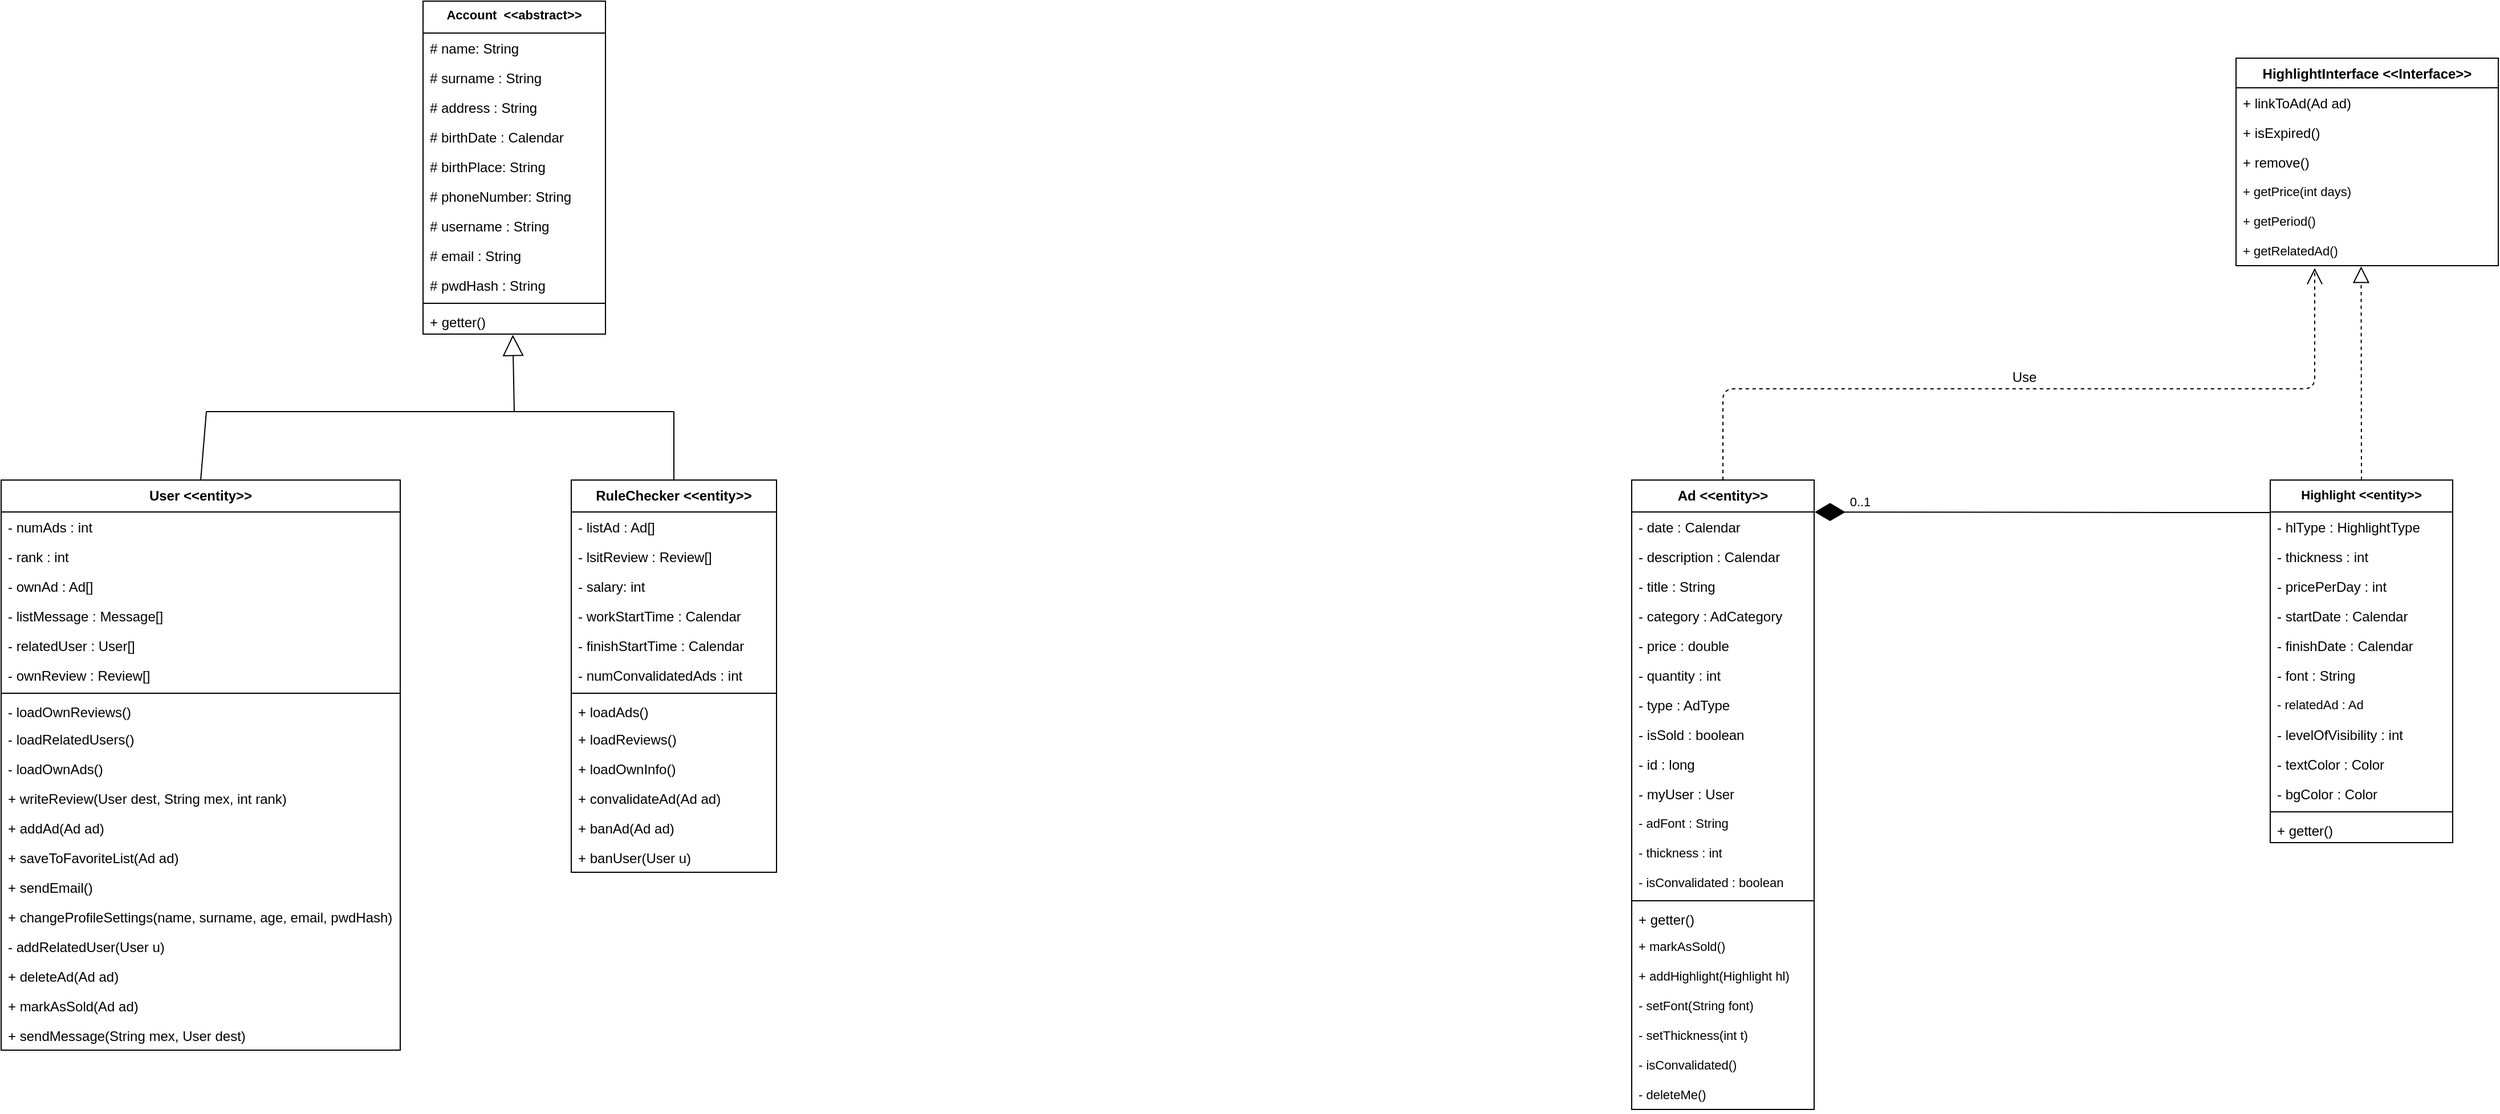 <mxfile version="12.4.2" type="device" pages="1"><diagram name="Page-1" id="9f46799a-70d6-7492-0946-bef42562c5a5"><mxGraphModel dx="1626" dy="593" grid="1" gridSize="10" guides="1" tooltips="1" connect="1" arrows="1" fold="1" page="1" pageScale="1" pageWidth="1100" pageHeight="850" background="#ffffff" math="0" shadow="0"><root><mxCell id="0"/><mxCell id="1" parent="0"/><mxCell id="7zNZtjdZi8V7r8cjKCgU-13" value="Account  &lt;&lt;abstract&gt;&gt;" style="swimlane;fontStyle=1;align=center;verticalAlign=top;childLayout=stackLayout;horizontal=1;startSize=28;horizontalStack=0;resizeParent=1;resizeParentMax=0;resizeLast=0;collapsible=1;marginBottom=0;spacing=1;fontSize=11;" parent="1" vertex="1"><mxGeometry x="60" y="20" width="160" height="292" as="geometry"/></mxCell><mxCell id="7zNZtjdZi8V7r8cjKCgU-14" value="# name: String" style="text;strokeColor=none;fillColor=none;align=left;verticalAlign=top;spacingLeft=4;spacingRight=4;overflow=hidden;rotatable=0;points=[[0,0.5],[1,0.5]];portConstraint=eastwest;" parent="7zNZtjdZi8V7r8cjKCgU-13" vertex="1"><mxGeometry y="28" width="160" height="26" as="geometry"/></mxCell><mxCell id="7zNZtjdZi8V7r8cjKCgU-17" value="# surname : String" style="text;strokeColor=none;fillColor=none;align=left;verticalAlign=top;spacingLeft=4;spacingRight=4;overflow=hidden;rotatable=0;points=[[0,0.5],[1,0.5]];portConstraint=eastwest;" parent="7zNZtjdZi8V7r8cjKCgU-13" vertex="1"><mxGeometry y="54" width="160" height="26" as="geometry"/></mxCell><mxCell id="7zNZtjdZi8V7r8cjKCgU-19" value="# address : String" style="text;strokeColor=none;fillColor=none;align=left;verticalAlign=top;spacingLeft=4;spacingRight=4;overflow=hidden;rotatable=0;points=[[0,0.5],[1,0.5]];portConstraint=eastwest;" parent="7zNZtjdZi8V7r8cjKCgU-13" vertex="1"><mxGeometry y="80" width="160" height="26" as="geometry"/></mxCell><mxCell id="7zNZtjdZi8V7r8cjKCgU-21" value="# birthDate : Calendar" style="text;strokeColor=none;fillColor=none;align=left;verticalAlign=top;spacingLeft=4;spacingRight=4;overflow=hidden;rotatable=0;points=[[0,0.5],[1,0.5]];portConstraint=eastwest;" parent="7zNZtjdZi8V7r8cjKCgU-13" vertex="1"><mxGeometry y="106" width="160" height="26" as="geometry"/></mxCell><mxCell id="7zNZtjdZi8V7r8cjKCgU-20" value="# birthPlace: String " style="text;strokeColor=none;fillColor=none;align=left;verticalAlign=top;spacingLeft=4;spacingRight=4;overflow=hidden;rotatable=0;points=[[0,0.5],[1,0.5]];portConstraint=eastwest;" parent="7zNZtjdZi8V7r8cjKCgU-13" vertex="1"><mxGeometry y="132" width="160" height="26" as="geometry"/></mxCell><mxCell id="xK-pDy_5hE8jFcrs5OAE-2" value="# phoneNumber: String " style="text;strokeColor=none;fillColor=none;align=left;verticalAlign=top;spacingLeft=4;spacingRight=4;overflow=hidden;rotatable=0;points=[[0,0.5],[1,0.5]];portConstraint=eastwest;" vertex="1" parent="7zNZtjdZi8V7r8cjKCgU-13"><mxGeometry y="158" width="160" height="26" as="geometry"/></mxCell><mxCell id="7zNZtjdZi8V7r8cjKCgU-31" value="# username : String" style="text;strokeColor=none;fillColor=none;align=left;verticalAlign=top;spacingLeft=4;spacingRight=4;overflow=hidden;rotatable=0;points=[[0,0.5],[1,0.5]];portConstraint=eastwest;" parent="7zNZtjdZi8V7r8cjKCgU-13" vertex="1"><mxGeometry y="184" width="160" height="26" as="geometry"/></mxCell><mxCell id="7zNZtjdZi8V7r8cjKCgU-30" value="# email : String" style="text;strokeColor=none;fillColor=none;align=left;verticalAlign=top;spacingLeft=4;spacingRight=4;overflow=hidden;rotatable=0;points=[[0,0.5],[1,0.5]];portConstraint=eastwest;" parent="7zNZtjdZi8V7r8cjKCgU-13" vertex="1"><mxGeometry y="210" width="160" height="26" as="geometry"/></mxCell><mxCell id="7zNZtjdZi8V7r8cjKCgU-23" value="# pwdHash : String" style="text;strokeColor=none;fillColor=none;align=left;verticalAlign=top;spacingLeft=4;spacingRight=4;overflow=hidden;rotatable=0;points=[[0,0.5],[1,0.5]];portConstraint=eastwest;" parent="7zNZtjdZi8V7r8cjKCgU-13" vertex="1"><mxGeometry y="236" width="160" height="26" as="geometry"/></mxCell><mxCell id="7zNZtjdZi8V7r8cjKCgU-15" value="" style="line;strokeWidth=1;fillColor=none;align=left;verticalAlign=middle;spacingTop=-1;spacingLeft=3;spacingRight=3;rotatable=0;labelPosition=right;points=[];portConstraint=eastwest;" parent="7zNZtjdZi8V7r8cjKCgU-13" vertex="1"><mxGeometry y="262" width="160" height="6" as="geometry"/></mxCell><mxCell id="7zNZtjdZi8V7r8cjKCgU-16" value="+ getter()" style="text;strokeColor=none;fillColor=none;align=left;verticalAlign=top;spacingLeft=4;spacingRight=4;overflow=hidden;rotatable=0;points=[[0,0.5],[1,0.5]];portConstraint=eastwest;" parent="7zNZtjdZi8V7r8cjKCgU-13" vertex="1"><mxGeometry y="268" width="160" height="24" as="geometry"/></mxCell><mxCell id="7zNZtjdZi8V7r8cjKCgU-32" value="User &lt;&lt;entity&gt;&gt;" style="swimlane;fontStyle=1;align=center;verticalAlign=top;childLayout=stackLayout;horizontal=1;startSize=28;horizontalStack=0;resizeParent=1;resizeParentMax=0;resizeLast=0;collapsible=1;marginBottom=0;" parent="1" vertex="1"><mxGeometry x="-310" y="440" width="350" height="500" as="geometry"/></mxCell><mxCell id="7zNZtjdZi8V7r8cjKCgU-33" value="- numAds : int" style="text;strokeColor=none;fillColor=none;align=left;verticalAlign=top;spacingLeft=4;spacingRight=4;overflow=hidden;rotatable=0;points=[[0,0.5],[1,0.5]];portConstraint=eastwest;" parent="7zNZtjdZi8V7r8cjKCgU-32" vertex="1"><mxGeometry y="28" width="350" height="26" as="geometry"/></mxCell><mxCell id="7zNZtjdZi8V7r8cjKCgU-34" value="- rank : int" style="text;strokeColor=none;fillColor=none;align=left;verticalAlign=top;spacingLeft=4;spacingRight=4;overflow=hidden;rotatable=0;points=[[0,0.5],[1,0.5]];portConstraint=eastwest;" parent="7zNZtjdZi8V7r8cjKCgU-32" vertex="1"><mxGeometry y="54" width="350" height="26" as="geometry"/></mxCell><mxCell id="7zNZtjdZi8V7r8cjKCgU-35" value="- ownAd : Ad[]" style="text;strokeColor=none;fillColor=none;align=left;verticalAlign=top;spacingLeft=4;spacingRight=4;overflow=hidden;rotatable=0;points=[[0,0.5],[1,0.5]];portConstraint=eastwest;" parent="7zNZtjdZi8V7r8cjKCgU-32" vertex="1"><mxGeometry y="80" width="350" height="26" as="geometry"/></mxCell><mxCell id="7zNZtjdZi8V7r8cjKCgU-36" value="- listMessage : Message[]" style="text;strokeColor=none;fillColor=none;align=left;verticalAlign=top;spacingLeft=4;spacingRight=4;overflow=hidden;rotatable=0;points=[[0,0.5],[1,0.5]];portConstraint=eastwest;" parent="7zNZtjdZi8V7r8cjKCgU-32" vertex="1"><mxGeometry y="106" width="350" height="26" as="geometry"/></mxCell><mxCell id="7zNZtjdZi8V7r8cjKCgU-37" value="- relatedUser : User[]" style="text;strokeColor=none;fillColor=none;align=left;verticalAlign=top;spacingLeft=4;spacingRight=4;overflow=hidden;rotatable=0;points=[[0,0.5],[1,0.5]];portConstraint=eastwest;" parent="7zNZtjdZi8V7r8cjKCgU-32" vertex="1"><mxGeometry y="132" width="350" height="26" as="geometry"/></mxCell><mxCell id="7zNZtjdZi8V7r8cjKCgU-38" value="- ownReview : Review[]" style="text;strokeColor=none;fillColor=none;align=left;verticalAlign=top;spacingLeft=4;spacingRight=4;overflow=hidden;rotatable=0;points=[[0,0.5],[1,0.5]];portConstraint=eastwest;" parent="7zNZtjdZi8V7r8cjKCgU-32" vertex="1"><mxGeometry y="158" width="350" height="26" as="geometry"/></mxCell><mxCell id="7zNZtjdZi8V7r8cjKCgU-42" value="" style="line;strokeWidth=1;fillColor=none;align=left;verticalAlign=middle;spacingTop=-1;spacingLeft=3;spacingRight=3;rotatable=0;labelPosition=right;points=[];portConstraint=eastwest;" parent="7zNZtjdZi8V7r8cjKCgU-32" vertex="1"><mxGeometry y="184" width="350" height="6" as="geometry"/></mxCell><mxCell id="7zNZtjdZi8V7r8cjKCgU-43" value="- loadOwnReviews()" style="text;strokeColor=none;fillColor=none;align=left;verticalAlign=top;spacingLeft=4;spacingRight=4;overflow=hidden;rotatable=0;points=[[0,0.5],[1,0.5]];portConstraint=eastwest;" parent="7zNZtjdZi8V7r8cjKCgU-32" vertex="1"><mxGeometry y="190" width="350" height="24" as="geometry"/></mxCell><mxCell id="7zNZtjdZi8V7r8cjKCgU-56" value="- loadRelatedUsers()" style="text;strokeColor=none;fillColor=none;align=left;verticalAlign=top;spacingLeft=4;spacingRight=4;overflow=hidden;rotatable=0;points=[[0,0.5],[1,0.5]];portConstraint=eastwest;" parent="7zNZtjdZi8V7r8cjKCgU-32" vertex="1"><mxGeometry y="214" width="350" height="26" as="geometry"/></mxCell><mxCell id="7zNZtjdZi8V7r8cjKCgU-58" value="- loadOwnAds()" style="text;strokeColor=none;fillColor=none;align=left;verticalAlign=top;spacingLeft=4;spacingRight=4;overflow=hidden;rotatable=0;points=[[0,0.5],[1,0.5]];portConstraint=eastwest;" parent="7zNZtjdZi8V7r8cjKCgU-32" vertex="1"><mxGeometry y="240" width="350" height="26" as="geometry"/></mxCell><mxCell id="7zNZtjdZi8V7r8cjKCgU-59" value="+ writeReview(User dest, String mex, int rank)" style="text;strokeColor=none;fillColor=none;align=left;verticalAlign=top;spacingLeft=4;spacingRight=4;overflow=hidden;rotatable=0;points=[[0,0.5],[1,0.5]];portConstraint=eastwest;" parent="7zNZtjdZi8V7r8cjKCgU-32" vertex="1"><mxGeometry y="266" width="350" height="26" as="geometry"/></mxCell><mxCell id="7zNZtjdZi8V7r8cjKCgU-60" value="+ addAd(Ad ad)" style="text;strokeColor=none;fillColor=none;align=left;verticalAlign=top;spacingLeft=4;spacingRight=4;overflow=hidden;rotatable=0;points=[[0,0.5],[1,0.5]];portConstraint=eastwest;" parent="7zNZtjdZi8V7r8cjKCgU-32" vertex="1"><mxGeometry y="292" width="350" height="26" as="geometry"/></mxCell><mxCell id="7zNZtjdZi8V7r8cjKCgU-61" value="+ saveToFavoriteList(Ad ad)" style="text;strokeColor=none;fillColor=none;align=left;verticalAlign=top;spacingLeft=4;spacingRight=4;overflow=hidden;rotatable=0;points=[[0,0.5],[1,0.5]];portConstraint=eastwest;" parent="7zNZtjdZi8V7r8cjKCgU-32" vertex="1"><mxGeometry y="318" width="350" height="26" as="geometry"/></mxCell><mxCell id="nhrWoP37OmdpDNy7W6sU-1" value="+ sendEmail()" style="text;strokeColor=none;fillColor=none;align=left;verticalAlign=top;spacingLeft=4;spacingRight=4;overflow=hidden;rotatable=0;points=[[0,0.5],[1,0.5]];portConstraint=eastwest;" parent="7zNZtjdZi8V7r8cjKCgU-32" vertex="1"><mxGeometry y="344" width="350" height="26" as="geometry"/></mxCell><mxCell id="nhrWoP37OmdpDNy7W6sU-3" value="+ changeProfileSettings(name, surname, age, email, pwdHash)" style="text;strokeColor=none;fillColor=none;align=left;verticalAlign=top;spacingLeft=4;spacingRight=4;overflow=hidden;rotatable=0;points=[[0,0.5],[1,0.5]];portConstraint=eastwest;" parent="7zNZtjdZi8V7r8cjKCgU-32" vertex="1"><mxGeometry y="370" width="350" height="26" as="geometry"/></mxCell><mxCell id="7zNZtjdZi8V7r8cjKCgU-62" value="- addRelatedUser(User u)" style="text;strokeColor=none;fillColor=none;align=left;verticalAlign=top;spacingLeft=4;spacingRight=4;overflow=hidden;rotatable=0;points=[[0,0.5],[1,0.5]];portConstraint=eastwest;" parent="7zNZtjdZi8V7r8cjKCgU-32" vertex="1"><mxGeometry y="396" width="350" height="26" as="geometry"/></mxCell><mxCell id="7zNZtjdZi8V7r8cjKCgU-57" value="+ deleteAd(Ad ad)" style="text;strokeColor=none;fillColor=none;align=left;verticalAlign=top;spacingLeft=4;spacingRight=4;overflow=hidden;rotatable=0;points=[[0,0.5],[1,0.5]];portConstraint=eastwest;" parent="7zNZtjdZi8V7r8cjKCgU-32" vertex="1"><mxGeometry y="422" width="350" height="26" as="geometry"/></mxCell><mxCell id="7zNZtjdZi8V7r8cjKCgU-64" value="+ markAsSold(Ad ad)" style="text;strokeColor=none;fillColor=none;align=left;verticalAlign=top;spacingLeft=4;spacingRight=4;overflow=hidden;rotatable=0;points=[[0,0.5],[1,0.5]];portConstraint=eastwest;" parent="7zNZtjdZi8V7r8cjKCgU-32" vertex="1"><mxGeometry y="448" width="350" height="26" as="geometry"/></mxCell><mxCell id="7zNZtjdZi8V7r8cjKCgU-65" value="+ sendMessage(String mex, User dest)" style="text;strokeColor=none;fillColor=none;align=left;verticalAlign=top;spacingLeft=4;spacingRight=4;overflow=hidden;rotatable=0;points=[[0,0.5],[1,0.5]];portConstraint=eastwest;" parent="7zNZtjdZi8V7r8cjKCgU-32" vertex="1"><mxGeometry y="474" width="350" height="26" as="geometry"/></mxCell><mxCell id="7zNZtjdZi8V7r8cjKCgU-44" value="RuleChecker &lt;&lt;entity&gt;&gt;" style="swimlane;fontStyle=1;align=center;verticalAlign=top;childLayout=stackLayout;horizontal=1;startSize=28;horizontalStack=0;resizeParent=1;resizeParentMax=0;resizeLast=0;collapsible=1;marginBottom=0;" parent="1" vertex="1"><mxGeometry x="190" y="440" width="180" height="344" as="geometry"/></mxCell><mxCell id="7zNZtjdZi8V7r8cjKCgU-45" value="- listAd : Ad[]" style="text;strokeColor=none;fillColor=none;align=left;verticalAlign=top;spacingLeft=4;spacingRight=4;overflow=hidden;rotatable=0;points=[[0,0.5],[1,0.5]];portConstraint=eastwest;" parent="7zNZtjdZi8V7r8cjKCgU-44" vertex="1"><mxGeometry y="28" width="180" height="26" as="geometry"/></mxCell><mxCell id="7zNZtjdZi8V7r8cjKCgU-46" value="- lsitReview : Review[]" style="text;strokeColor=none;fillColor=none;align=left;verticalAlign=top;spacingLeft=4;spacingRight=4;overflow=hidden;rotatable=0;points=[[0,0.5],[1,0.5]];portConstraint=eastwest;" parent="7zNZtjdZi8V7r8cjKCgU-44" vertex="1"><mxGeometry y="54" width="180" height="26" as="geometry"/></mxCell><mxCell id="7zNZtjdZi8V7r8cjKCgU-47" value="- salary: int" style="text;strokeColor=none;fillColor=none;align=left;verticalAlign=top;spacingLeft=4;spacingRight=4;overflow=hidden;rotatable=0;points=[[0,0.5],[1,0.5]];portConstraint=eastwest;" parent="7zNZtjdZi8V7r8cjKCgU-44" vertex="1"><mxGeometry y="80" width="180" height="26" as="geometry"/></mxCell><mxCell id="7zNZtjdZi8V7r8cjKCgU-48" value="- workStartTime : Calendar" style="text;strokeColor=none;fillColor=none;align=left;verticalAlign=top;spacingLeft=4;spacingRight=4;overflow=hidden;rotatable=0;points=[[0,0.5],[1,0.5]];portConstraint=eastwest;" parent="7zNZtjdZi8V7r8cjKCgU-44" vertex="1"><mxGeometry y="106" width="180" height="26" as="geometry"/></mxCell><mxCell id="7zNZtjdZi8V7r8cjKCgU-49" value="- finishStartTime : Calendar" style="text;strokeColor=none;fillColor=none;align=left;verticalAlign=top;spacingLeft=4;spacingRight=4;overflow=hidden;rotatable=0;points=[[0,0.5],[1,0.5]];portConstraint=eastwest;" parent="7zNZtjdZi8V7r8cjKCgU-44" vertex="1"><mxGeometry y="132" width="180" height="26" as="geometry"/></mxCell><mxCell id="7zNZtjdZi8V7r8cjKCgU-50" value="- numConvalidatedAds : int" style="text;strokeColor=none;fillColor=none;align=left;verticalAlign=top;spacingLeft=4;spacingRight=4;overflow=hidden;rotatable=0;points=[[0,0.5],[1,0.5]];portConstraint=eastwest;" parent="7zNZtjdZi8V7r8cjKCgU-44" vertex="1"><mxGeometry y="158" width="180" height="26" as="geometry"/></mxCell><mxCell id="7zNZtjdZi8V7r8cjKCgU-54" value="" style="line;strokeWidth=1;fillColor=none;align=left;verticalAlign=middle;spacingTop=-1;spacingLeft=3;spacingRight=3;rotatable=0;labelPosition=right;points=[];portConstraint=eastwest;" parent="7zNZtjdZi8V7r8cjKCgU-44" vertex="1"><mxGeometry y="184" width="180" height="6" as="geometry"/></mxCell><mxCell id="7zNZtjdZi8V7r8cjKCgU-55" value="+ loadAds()" style="text;strokeColor=none;fillColor=none;align=left;verticalAlign=top;spacingLeft=4;spacingRight=4;overflow=hidden;rotatable=0;points=[[0,0.5],[1,0.5]];portConstraint=eastwest;" parent="7zNZtjdZi8V7r8cjKCgU-44" vertex="1"><mxGeometry y="190" width="180" height="24" as="geometry"/></mxCell><mxCell id="7zNZtjdZi8V7r8cjKCgU-78" value="+ loadReviews()" style="text;strokeColor=none;fillColor=none;align=left;verticalAlign=top;spacingLeft=4;spacingRight=4;overflow=hidden;rotatable=0;points=[[0,0.5],[1,0.5]];portConstraint=eastwest;fontColor=#000000;" parent="7zNZtjdZi8V7r8cjKCgU-44" vertex="1"><mxGeometry y="214" width="180" height="26" as="geometry"/></mxCell><mxCell id="7zNZtjdZi8V7r8cjKCgU-79" value="+ loadOwnInfo()" style="text;strokeColor=none;fillColor=none;align=left;verticalAlign=top;spacingLeft=4;spacingRight=4;overflow=hidden;rotatable=0;points=[[0,0.5],[1,0.5]];portConstraint=eastwest;fontColor=#000000;" parent="7zNZtjdZi8V7r8cjKCgU-44" vertex="1"><mxGeometry y="240" width="180" height="26" as="geometry"/></mxCell><mxCell id="7zNZtjdZi8V7r8cjKCgU-80" value="+ convalidateAd(Ad ad)" style="text;strokeColor=none;fillColor=none;align=left;verticalAlign=top;spacingLeft=4;spacingRight=4;overflow=hidden;rotatable=0;points=[[0,0.5],[1,0.5]];portConstraint=eastwest;fontColor=#000000;" parent="7zNZtjdZi8V7r8cjKCgU-44" vertex="1"><mxGeometry y="266" width="180" height="26" as="geometry"/></mxCell><mxCell id="7zNZtjdZi8V7r8cjKCgU-82" value="+ banAd(Ad ad)" style="text;strokeColor=none;fillColor=none;align=left;verticalAlign=top;spacingLeft=4;spacingRight=4;overflow=hidden;rotatable=0;points=[[0,0.5],[1,0.5]];portConstraint=eastwest;fontColor=#000000;" parent="7zNZtjdZi8V7r8cjKCgU-44" vertex="1"><mxGeometry y="292" width="180" height="26" as="geometry"/></mxCell><mxCell id="7zNZtjdZi8V7r8cjKCgU-81" value="+ banUser(User u)" style="text;strokeColor=none;fillColor=none;align=left;verticalAlign=top;spacingLeft=4;spacingRight=4;overflow=hidden;rotatable=0;points=[[0,0.5],[1,0.5]];portConstraint=eastwest;fontColor=#000000;" parent="7zNZtjdZi8V7r8cjKCgU-44" vertex="1"><mxGeometry y="318" width="180" height="26" as="geometry"/></mxCell><mxCell id="7zNZtjdZi8V7r8cjKCgU-74" value="" style="endArrow=none;html=1;fontColor=#FFFAFB;exitX=0.5;exitY=0;exitDx=0;exitDy=0;" parent="1" source="7zNZtjdZi8V7r8cjKCgU-32" edge="1"><mxGeometry width="50" height="50" relative="1" as="geometry"><mxPoint x="-40" y="420" as="sourcePoint"/><mxPoint x="-130" y="380" as="targetPoint"/></mxGeometry></mxCell><mxCell id="7zNZtjdZi8V7r8cjKCgU-75" value="" style="endArrow=none;html=1;fontColor=#FFFAFB;exitX=0.5;exitY=0;exitDx=0;exitDy=0;" parent="1" source="7zNZtjdZi8V7r8cjKCgU-44" edge="1"><mxGeometry width="50" height="50" relative="1" as="geometry"><mxPoint x="250" y="440" as="sourcePoint"/><mxPoint x="280" y="380" as="targetPoint"/></mxGeometry></mxCell><mxCell id="7zNZtjdZi8V7r8cjKCgU-76" value="" style="endArrow=none;html=1;fontColor=#FFFAFB;" parent="1" edge="1"><mxGeometry width="50" height="50" relative="1" as="geometry"><mxPoint x="-130" y="380" as="sourcePoint"/><mxPoint x="280" y="380" as="targetPoint"/></mxGeometry></mxCell><mxCell id="7zNZtjdZi8V7r8cjKCgU-77" value="" style="endArrow=block;endSize=16;endFill=0;html=1;fontColor=#000000;entryX=0.492;entryY=1.028;entryDx=0;entryDy=0;entryPerimeter=0;" parent="1" target="7zNZtjdZi8V7r8cjKCgU-16" edge="1"><mxGeometry x="-0.098" y="19" width="160" relative="1" as="geometry"><mxPoint x="140" y="380" as="sourcePoint"/><mxPoint x="300" y="360" as="targetPoint"/><mxPoint as="offset"/></mxGeometry></mxCell><mxCell id="znAJgnkefK1ZaE5RCBu5-1" value="Ad &lt;&lt;entity&gt;&gt;" style="swimlane;fontStyle=1;align=center;verticalAlign=top;childLayout=stackLayout;horizontal=1;startSize=28;horizontalStack=0;resizeParent=1;resizeParentMax=0;resizeLast=0;collapsible=1;marginBottom=0;" parent="1" vertex="1"><mxGeometry x="1120" y="440" width="160" height="552" as="geometry"/></mxCell><mxCell id="znAJgnkefK1ZaE5RCBu5-2" value="- date : Calendar" style="text;strokeColor=none;fillColor=none;align=left;verticalAlign=top;spacingLeft=4;spacingRight=4;overflow=hidden;rotatable=0;points=[[0,0.5],[1,0.5]];portConstraint=eastwest;" parent="znAJgnkefK1ZaE5RCBu5-1" vertex="1"><mxGeometry y="28" width="160" height="26" as="geometry"/></mxCell><mxCell id="znAJgnkefK1ZaE5RCBu5-3" value="- description : Calendar" style="text;strokeColor=none;fillColor=none;align=left;verticalAlign=top;spacingLeft=4;spacingRight=4;overflow=hidden;rotatable=0;points=[[0,0.5],[1,0.5]];portConstraint=eastwest;" parent="znAJgnkefK1ZaE5RCBu5-1" vertex="1"><mxGeometry y="54" width="160" height="26" as="geometry"/></mxCell><mxCell id="znAJgnkefK1ZaE5RCBu5-4" value="- title : String" style="text;strokeColor=none;fillColor=none;align=left;verticalAlign=top;spacingLeft=4;spacingRight=4;overflow=hidden;rotatable=0;points=[[0,0.5],[1,0.5]];portConstraint=eastwest;" parent="znAJgnkefK1ZaE5RCBu5-1" vertex="1"><mxGeometry y="80" width="160" height="26" as="geometry"/></mxCell><mxCell id="znAJgnkefK1ZaE5RCBu5-5" value="- category : AdCategory" style="text;strokeColor=none;fillColor=none;align=left;verticalAlign=top;spacingLeft=4;spacingRight=4;overflow=hidden;rotatable=0;points=[[0,0.5],[1,0.5]];portConstraint=eastwest;" parent="znAJgnkefK1ZaE5RCBu5-1" vertex="1"><mxGeometry y="106" width="160" height="26" as="geometry"/></mxCell><mxCell id="znAJgnkefK1ZaE5RCBu5-6" value="- price : double" style="text;strokeColor=none;fillColor=none;align=left;verticalAlign=top;spacingLeft=4;spacingRight=4;overflow=hidden;rotatable=0;points=[[0,0.5],[1,0.5]];portConstraint=eastwest;" parent="znAJgnkefK1ZaE5RCBu5-1" vertex="1"><mxGeometry y="132" width="160" height="26" as="geometry"/></mxCell><mxCell id="xK-pDy_5hE8jFcrs5OAE-3" value="- quantity : int" style="text;strokeColor=none;fillColor=none;align=left;verticalAlign=top;spacingLeft=4;spacingRight=4;overflow=hidden;rotatable=0;points=[[0,0.5],[1,0.5]];portConstraint=eastwest;" vertex="1" parent="znAJgnkefK1ZaE5RCBu5-1"><mxGeometry y="158" width="160" height="26" as="geometry"/></mxCell><mxCell id="znAJgnkefK1ZaE5RCBu5-7" value="- type : AdType" style="text;strokeColor=none;fillColor=none;align=left;verticalAlign=top;spacingLeft=4;spacingRight=4;overflow=hidden;rotatable=0;points=[[0,0.5],[1,0.5]];portConstraint=eastwest;" parent="znAJgnkefK1ZaE5RCBu5-1" vertex="1"><mxGeometry y="184" width="160" height="26" as="geometry"/></mxCell><mxCell id="znAJgnkefK1ZaE5RCBu5-8" value="- isSold : boolean" style="text;strokeColor=none;fillColor=none;align=left;verticalAlign=top;spacingLeft=4;spacingRight=4;overflow=hidden;rotatable=0;points=[[0,0.5],[1,0.5]];portConstraint=eastwest;" parent="znAJgnkefK1ZaE5RCBu5-1" vertex="1"><mxGeometry y="210" width="160" height="26" as="geometry"/></mxCell><mxCell id="znAJgnkefK1ZaE5RCBu5-9" value="- id : long" style="text;strokeColor=none;fillColor=none;align=left;verticalAlign=top;spacingLeft=4;spacingRight=4;overflow=hidden;rotatable=0;points=[[0,0.5],[1,0.5]];portConstraint=eastwest;" parent="znAJgnkefK1ZaE5RCBu5-1" vertex="1"><mxGeometry y="236" width="160" height="26" as="geometry"/></mxCell><mxCell id="znAJgnkefK1ZaE5RCBu5-10" value="- myUser : User" style="text;strokeColor=none;fillColor=none;align=left;verticalAlign=top;spacingLeft=4;spacingRight=4;overflow=hidden;rotatable=0;points=[[0,0.5],[1,0.5]];portConstraint=eastwest;" parent="znAJgnkefK1ZaE5RCBu5-1" vertex="1"><mxGeometry y="262" width="160" height="26" as="geometry"/></mxCell><mxCell id="znAJgnkefK1ZaE5RCBu5-16" value="- adFont : String" style="text;strokeColor=none;fillColor=none;align=left;verticalAlign=top;spacingLeft=4;spacingRight=4;overflow=hidden;rotatable=0;points=[[0,0.5],[1,0.5]];portConstraint=eastwest;fontSize=11;" parent="znAJgnkefK1ZaE5RCBu5-1" vertex="1"><mxGeometry y="288" width="160" height="26" as="geometry"/></mxCell><mxCell id="znAJgnkefK1ZaE5RCBu5-18" value="- thickness : int" style="text;strokeColor=none;fillColor=none;align=left;verticalAlign=top;spacingLeft=4;spacingRight=4;overflow=hidden;rotatable=0;points=[[0,0.5],[1,0.5]];portConstraint=eastwest;fontSize=11;" parent="znAJgnkefK1ZaE5RCBu5-1" vertex="1"><mxGeometry y="314" width="160" height="26" as="geometry"/></mxCell><mxCell id="znAJgnkefK1ZaE5RCBu5-17" value="- isConvalidated : boolean" style="text;strokeColor=none;fillColor=none;align=left;verticalAlign=top;spacingLeft=4;spacingRight=4;overflow=hidden;rotatable=0;points=[[0,0.5],[1,0.5]];portConstraint=eastwest;fontSize=11;" parent="znAJgnkefK1ZaE5RCBu5-1" vertex="1"><mxGeometry y="340" width="160" height="26" as="geometry"/></mxCell><mxCell id="znAJgnkefK1ZaE5RCBu5-11" value="" style="line;strokeWidth=1;fillColor=none;align=left;verticalAlign=middle;spacingTop=-1;spacingLeft=3;spacingRight=3;rotatable=0;labelPosition=right;points=[];portConstraint=eastwest;" parent="znAJgnkefK1ZaE5RCBu5-1" vertex="1"><mxGeometry y="366" width="160" height="6" as="geometry"/></mxCell><mxCell id="znAJgnkefK1ZaE5RCBu5-12" value="+ getter()" style="text;strokeColor=none;fillColor=none;align=left;verticalAlign=top;spacingLeft=4;spacingRight=4;overflow=hidden;rotatable=0;points=[[0,0.5],[1,0.5]];portConstraint=eastwest;" parent="znAJgnkefK1ZaE5RCBu5-1" vertex="1"><mxGeometry y="372" width="160" height="24" as="geometry"/></mxCell><mxCell id="znAJgnkefK1ZaE5RCBu5-19" value="+ markAsSold()" style="text;strokeColor=none;fillColor=none;align=left;verticalAlign=top;spacingLeft=4;spacingRight=4;overflow=hidden;rotatable=0;points=[[0,0.5],[1,0.5]];portConstraint=eastwest;fontSize=11;" parent="znAJgnkefK1ZaE5RCBu5-1" vertex="1"><mxGeometry y="396" width="160" height="26" as="geometry"/></mxCell><mxCell id="znAJgnkefK1ZaE5RCBu5-20" value="+ addHighlight(Highlight hl)" style="text;strokeColor=none;fillColor=none;align=left;verticalAlign=top;spacingLeft=4;spacingRight=4;overflow=hidden;rotatable=0;points=[[0,0.5],[1,0.5]];portConstraint=eastwest;fontSize=11;" parent="znAJgnkefK1ZaE5RCBu5-1" vertex="1"><mxGeometry y="422" width="160" height="26" as="geometry"/></mxCell><mxCell id="znAJgnkefK1ZaE5RCBu5-21" value="- setFont(String font)" style="text;strokeColor=none;fillColor=none;align=left;verticalAlign=top;spacingLeft=4;spacingRight=4;overflow=hidden;rotatable=0;points=[[0,0.5],[1,0.5]];portConstraint=eastwest;fontSize=11;" parent="znAJgnkefK1ZaE5RCBu5-1" vertex="1"><mxGeometry y="448" width="160" height="26" as="geometry"/></mxCell><mxCell id="znAJgnkefK1ZaE5RCBu5-23" value="- setThickness(int t)" style="text;strokeColor=none;fillColor=none;align=left;verticalAlign=top;spacingLeft=4;spacingRight=4;overflow=hidden;rotatable=0;points=[[0,0.5],[1,0.5]];portConstraint=eastwest;fontSize=11;" parent="znAJgnkefK1ZaE5RCBu5-1" vertex="1"><mxGeometry y="474" width="160" height="26" as="geometry"/></mxCell><mxCell id="znAJgnkefK1ZaE5RCBu5-24" value="- isConvalidated()" style="text;strokeColor=none;fillColor=none;align=left;verticalAlign=top;spacingLeft=4;spacingRight=4;overflow=hidden;rotatable=0;points=[[0,0.5],[1,0.5]];portConstraint=eastwest;fontSize=11;" parent="znAJgnkefK1ZaE5RCBu5-1" vertex="1"><mxGeometry y="500" width="160" height="26" as="geometry"/></mxCell><mxCell id="znAJgnkefK1ZaE5RCBu5-22" value="- deleteMe()" style="text;strokeColor=none;fillColor=none;align=left;verticalAlign=top;spacingLeft=4;spacingRight=4;overflow=hidden;rotatable=0;points=[[0,0.5],[1,0.5]];portConstraint=eastwest;fontSize=11;" parent="znAJgnkefK1ZaE5RCBu5-1" vertex="1"><mxGeometry y="526" width="160" height="26" as="geometry"/></mxCell><mxCell id="znAJgnkefK1ZaE5RCBu5-25" value="Highlight &lt;&lt;entity&gt;&gt;" style="swimlane;fontStyle=1;align=center;verticalAlign=top;childLayout=stackLayout;horizontal=1;startSize=28;horizontalStack=0;resizeParent=1;resizeParentMax=0;resizeLast=0;collapsible=1;marginBottom=0;fontSize=11;" parent="1" vertex="1"><mxGeometry x="1680" y="440" width="160" height="318" as="geometry"/></mxCell><mxCell id="znAJgnkefK1ZaE5RCBu5-26" value="- hlType : HighlightType" style="text;strokeColor=none;fillColor=none;align=left;verticalAlign=top;spacingLeft=4;spacingRight=4;overflow=hidden;rotatable=0;points=[[0,0.5],[1,0.5]];portConstraint=eastwest;" parent="znAJgnkefK1ZaE5RCBu5-25" vertex="1"><mxGeometry y="28" width="160" height="26" as="geometry"/></mxCell><mxCell id="znAJgnkefK1ZaE5RCBu5-27" value="- thickness : int" style="text;strokeColor=none;fillColor=none;align=left;verticalAlign=top;spacingLeft=4;spacingRight=4;overflow=hidden;rotatable=0;points=[[0,0.5],[1,0.5]];portConstraint=eastwest;" parent="znAJgnkefK1ZaE5RCBu5-25" vertex="1"><mxGeometry y="54" width="160" height="26" as="geometry"/></mxCell><mxCell id="znAJgnkefK1ZaE5RCBu5-28" value="- pricePerDay : int" style="text;strokeColor=none;fillColor=none;align=left;verticalAlign=top;spacingLeft=4;spacingRight=4;overflow=hidden;rotatable=0;points=[[0,0.5],[1,0.5]];portConstraint=eastwest;" parent="znAJgnkefK1ZaE5RCBu5-25" vertex="1"><mxGeometry y="80" width="160" height="26" as="geometry"/></mxCell><mxCell id="znAJgnkefK1ZaE5RCBu5-29" value="- startDate : Calendar" style="text;strokeColor=none;fillColor=none;align=left;verticalAlign=top;spacingLeft=4;spacingRight=4;overflow=hidden;rotatable=0;points=[[0,0.5],[1,0.5]];portConstraint=eastwest;" parent="znAJgnkefK1ZaE5RCBu5-25" vertex="1"><mxGeometry y="106" width="160" height="26" as="geometry"/></mxCell><mxCell id="znAJgnkefK1ZaE5RCBu5-30" value="- finishDate : Calendar" style="text;strokeColor=none;fillColor=none;align=left;verticalAlign=top;spacingLeft=4;spacingRight=4;overflow=hidden;rotatable=0;points=[[0,0.5],[1,0.5]];portConstraint=eastwest;" parent="znAJgnkefK1ZaE5RCBu5-25" vertex="1"><mxGeometry y="132" width="160" height="26" as="geometry"/></mxCell><mxCell id="znAJgnkefK1ZaE5RCBu5-31" value="- font : String" style="text;strokeColor=none;fillColor=none;align=left;verticalAlign=top;spacingLeft=4;spacingRight=4;overflow=hidden;rotatable=0;points=[[0,0.5],[1,0.5]];portConstraint=eastwest;" parent="znAJgnkefK1ZaE5RCBu5-25" vertex="1"><mxGeometry y="158" width="160" height="26" as="geometry"/></mxCell><mxCell id="znAJgnkefK1ZaE5RCBu5-39" value="- relatedAd : Ad" style="text;strokeColor=none;fillColor=none;align=left;verticalAlign=top;spacingLeft=4;spacingRight=4;overflow=hidden;rotatable=0;points=[[0,0.5],[1,0.5]];portConstraint=eastwest;fontSize=11;" parent="znAJgnkefK1ZaE5RCBu5-25" vertex="1"><mxGeometry y="184" width="160" height="26" as="geometry"/></mxCell><mxCell id="znAJgnkefK1ZaE5RCBu5-32" value="- levelOfVisibility : int" style="text;strokeColor=none;fillColor=none;align=left;verticalAlign=top;spacingLeft=4;spacingRight=4;overflow=hidden;rotatable=0;points=[[0,0.5],[1,0.5]];portConstraint=eastwest;" parent="znAJgnkefK1ZaE5RCBu5-25" vertex="1"><mxGeometry y="210" width="160" height="26" as="geometry"/></mxCell><mxCell id="znAJgnkefK1ZaE5RCBu5-33" value="- textColor : Color" style="text;strokeColor=none;fillColor=none;align=left;verticalAlign=top;spacingLeft=4;spacingRight=4;overflow=hidden;rotatable=0;points=[[0,0.5],[1,0.5]];portConstraint=eastwest;" parent="znAJgnkefK1ZaE5RCBu5-25" vertex="1"><mxGeometry y="236" width="160" height="26" as="geometry"/></mxCell><mxCell id="znAJgnkefK1ZaE5RCBu5-34" value="- bgColor : Color" style="text;strokeColor=none;fillColor=none;align=left;verticalAlign=top;spacingLeft=4;spacingRight=4;overflow=hidden;rotatable=0;points=[[0,0.5],[1,0.5]];portConstraint=eastwest;" parent="znAJgnkefK1ZaE5RCBu5-25" vertex="1"><mxGeometry y="262" width="160" height="26" as="geometry"/></mxCell><mxCell id="znAJgnkefK1ZaE5RCBu5-35" value="" style="line;strokeWidth=1;fillColor=none;align=left;verticalAlign=middle;spacingTop=-1;spacingLeft=3;spacingRight=3;rotatable=0;labelPosition=right;points=[];portConstraint=eastwest;" parent="znAJgnkefK1ZaE5RCBu5-25" vertex="1"><mxGeometry y="288" width="160" height="6" as="geometry"/></mxCell><mxCell id="znAJgnkefK1ZaE5RCBu5-36" value="+ getter()" style="text;strokeColor=none;fillColor=none;align=left;verticalAlign=top;spacingLeft=4;spacingRight=4;overflow=hidden;rotatable=0;points=[[0,0.5],[1,0.5]];portConstraint=eastwest;" parent="znAJgnkefK1ZaE5RCBu5-25" vertex="1"><mxGeometry y="294" width="160" height="24" as="geometry"/></mxCell><mxCell id="znAJgnkefK1ZaE5RCBu5-37" value="" style="endArrow=diamondThin;endFill=1;endSize=24;html=1;fontSize=11;entryX=1.003;entryY=0.004;entryDx=0;entryDy=0;entryPerimeter=0;exitX=0.001;exitY=0.021;exitDx=0;exitDy=0;exitPerimeter=0;" parent="1" source="znAJgnkefK1ZaE5RCBu5-26" target="znAJgnkefK1ZaE5RCBu5-2" edge="1"><mxGeometry width="160" relative="1" as="geometry"><mxPoint x="1660" y="468" as="sourcePoint"/><mxPoint x="1500" y="530" as="targetPoint"/></mxGeometry></mxCell><mxCell id="znAJgnkefK1ZaE5RCBu5-38" value="0..1" style="text;html=1;align=center;verticalAlign=middle;resizable=0;points=[];;labelBackgroundColor=#ffffff;fontSize=11;" parent="znAJgnkefK1ZaE5RCBu5-37" vertex="1" connectable="0"><mxGeometry x="0.902" y="-1" relative="1" as="geometry"><mxPoint x="20" y="-8" as="offset"/></mxGeometry></mxCell><mxCell id="znAJgnkefK1ZaE5RCBu5-64" value="HighlightInterface &lt;&lt;Interface&gt;&gt;" style="swimlane;fontStyle=1;childLayout=stackLayout;horizontal=1;startSize=26;fillColor=none;horizontalStack=0;resizeParent=1;resizeParentMax=0;resizeLast=0;collapsible=1;marginBottom=0;fontSize=12;" parent="1" vertex="1"><mxGeometry x="1650" y="70" width="230" height="182" as="geometry"/></mxCell><mxCell id="znAJgnkefK1ZaE5RCBu5-65" value="+ linkToAd(Ad ad)" style="text;strokeColor=none;fillColor=none;align=left;verticalAlign=top;spacingLeft=4;spacingRight=4;overflow=hidden;rotatable=0;points=[[0,0.5],[1,0.5]];portConstraint=eastwest;" parent="znAJgnkefK1ZaE5RCBu5-64" vertex="1"><mxGeometry y="26" width="230" height="26" as="geometry"/></mxCell><mxCell id="znAJgnkefK1ZaE5RCBu5-66" value="+ isExpired()" style="text;strokeColor=none;fillColor=none;align=left;verticalAlign=top;spacingLeft=4;spacingRight=4;overflow=hidden;rotatable=0;points=[[0,0.5],[1,0.5]];portConstraint=eastwest;" parent="znAJgnkefK1ZaE5RCBu5-64" vertex="1"><mxGeometry y="52" width="230" height="26" as="geometry"/></mxCell><mxCell id="znAJgnkefK1ZaE5RCBu5-67" value="+ remove()" style="text;strokeColor=none;fillColor=none;align=left;verticalAlign=top;spacingLeft=4;spacingRight=4;overflow=hidden;rotatable=0;points=[[0,0.5],[1,0.5]];portConstraint=eastwest;" parent="znAJgnkefK1ZaE5RCBu5-64" vertex="1"><mxGeometry y="78" width="230" height="26" as="geometry"/></mxCell><mxCell id="znAJgnkefK1ZaE5RCBu5-68" value="+ getPrice(int days)" style="text;strokeColor=none;fillColor=none;align=left;verticalAlign=top;spacingLeft=4;spacingRight=4;overflow=hidden;rotatable=0;points=[[0,0.5],[1,0.5]];portConstraint=eastwest;fontSize=11;" parent="znAJgnkefK1ZaE5RCBu5-64" vertex="1"><mxGeometry y="104" width="230" height="26" as="geometry"/></mxCell><mxCell id="znAJgnkefK1ZaE5RCBu5-69" value="+ getPeriod()" style="text;strokeColor=none;fillColor=none;align=left;verticalAlign=top;spacingLeft=4;spacingRight=4;overflow=hidden;rotatable=0;points=[[0,0.5],[1,0.5]];portConstraint=eastwest;fontSize=11;" parent="znAJgnkefK1ZaE5RCBu5-64" vertex="1"><mxGeometry y="130" width="230" height="26" as="geometry"/></mxCell><mxCell id="znAJgnkefK1ZaE5RCBu5-70" value="+ getRelatedAd()" style="text;strokeColor=none;fillColor=none;align=left;verticalAlign=top;spacingLeft=4;spacingRight=4;overflow=hidden;rotatable=0;points=[[0,0.5],[1,0.5]];portConstraint=eastwest;fontSize=11;" parent="znAJgnkefK1ZaE5RCBu5-64" vertex="1"><mxGeometry y="156" width="230" height="26" as="geometry"/></mxCell><mxCell id="znAJgnkefK1ZaE5RCBu5-71" value="" style="endArrow=block;dashed=1;endFill=0;endSize=12;html=1;fontSize=12;exitX=0.5;exitY=0;exitDx=0;exitDy=0;entryX=0.477;entryY=1.026;entryDx=0;entryDy=0;entryPerimeter=0;" parent="1" source="znAJgnkefK1ZaE5RCBu5-25" target="znAJgnkefK1ZaE5RCBu5-70" edge="1"><mxGeometry width="160" relative="1" as="geometry"><mxPoint x="1770" y="400" as="sourcePoint"/><mxPoint x="1930" y="400" as="targetPoint"/></mxGeometry></mxCell><mxCell id="znAJgnkefK1ZaE5RCBu5-72" value="Use" style="endArrow=open;endSize=12;dashed=1;html=1;fontSize=12;exitX=0.5;exitY=0;exitDx=0;exitDy=0;entryX=0.3;entryY=1.082;entryDx=0;entryDy=0;entryPerimeter=0;" parent="1" source="znAJgnkefK1ZaE5RCBu5-1" target="znAJgnkefK1ZaE5RCBu5-70" edge="1"><mxGeometry x="-0.024" y="10" width="160" relative="1" as="geometry"><mxPoint x="1320" y="380" as="sourcePoint"/><mxPoint x="1480" y="380" as="targetPoint"/><Array as="points"><mxPoint x="1200" y="360"/><mxPoint x="1719" y="360"/></Array><mxPoint as="offset"/></mxGeometry></mxCell></root></mxGraphModel></diagram></mxfile>